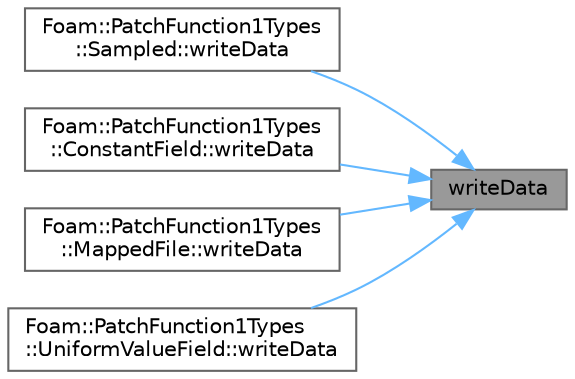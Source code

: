 digraph "writeData"
{
 // LATEX_PDF_SIZE
  bgcolor="transparent";
  edge [fontname=Helvetica,fontsize=10,labelfontname=Helvetica,labelfontsize=10];
  node [fontname=Helvetica,fontsize=10,shape=box,height=0.2,width=0.4];
  rankdir="RL";
  Node1 [id="Node000001",label="writeData",height=0.2,width=0.4,color="gray40", fillcolor="grey60", style="filled", fontcolor="black",tooltip=" "];
  Node1 -> Node2 [id="edge1_Node000001_Node000002",dir="back",color="steelblue1",style="solid",tooltip=" "];
  Node2 [id="Node000002",label="Foam::PatchFunction1Types\l::Sampled::writeData",height=0.2,width=0.4,color="grey40", fillcolor="white", style="filled",URL="$classFoam_1_1PatchFunction1Types_1_1Sampled.html#a4a9a5e81ef203c89a365d47f0acc39b9",tooltip=" "];
  Node1 -> Node3 [id="edge2_Node000001_Node000003",dir="back",color="steelblue1",style="solid",tooltip=" "];
  Node3 [id="Node000003",label="Foam::PatchFunction1Types\l::ConstantField::writeData",height=0.2,width=0.4,color="grey40", fillcolor="white", style="filled",URL="$classFoam_1_1PatchFunction1Types_1_1ConstantField.html#a4a9a5e81ef203c89a365d47f0acc39b9",tooltip=" "];
  Node1 -> Node4 [id="edge3_Node000001_Node000004",dir="back",color="steelblue1",style="solid",tooltip=" "];
  Node4 [id="Node000004",label="Foam::PatchFunction1Types\l::MappedFile::writeData",height=0.2,width=0.4,color="grey40", fillcolor="white", style="filled",URL="$classFoam_1_1PatchFunction1Types_1_1MappedFile.html#a4a9a5e81ef203c89a365d47f0acc39b9",tooltip=" "];
  Node1 -> Node5 [id="edge4_Node000001_Node000005",dir="back",color="steelblue1",style="solid",tooltip=" "];
  Node5 [id="Node000005",label="Foam::PatchFunction1Types\l::UniformValueField::writeData",height=0.2,width=0.4,color="grey40", fillcolor="white", style="filled",URL="$classFoam_1_1PatchFunction1Types_1_1UniformValueField.html#a4a9a5e81ef203c89a365d47f0acc39b9",tooltip=" "];
}
